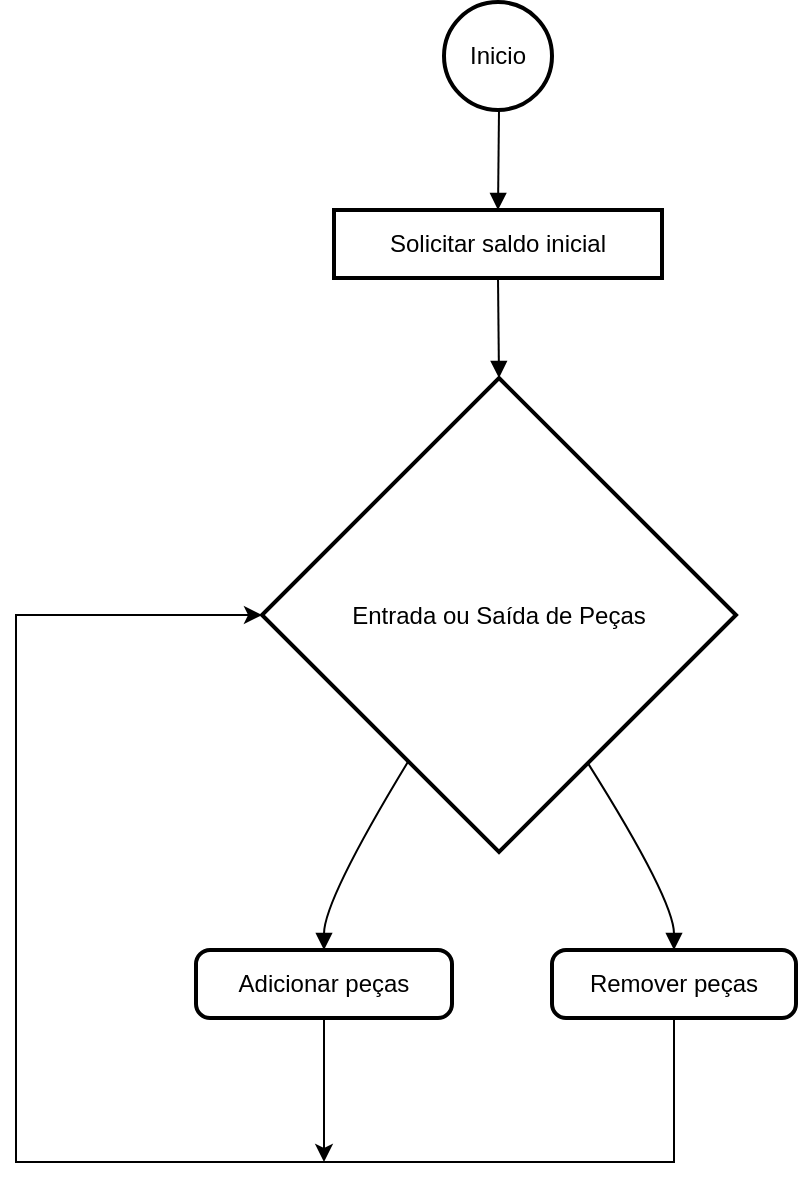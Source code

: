<mxfile version="24.7.13">
  <diagram name="Página-1" id="Egly_yEPUorno20qiAvP">
    <mxGraphModel dx="2514" dy="2089" grid="1" gridSize="10" guides="1" tooltips="1" connect="1" arrows="1" fold="1" page="1" pageScale="1" pageWidth="827" pageHeight="1169" math="0" shadow="0">
      <root>
        <mxCell id="0" />
        <mxCell id="1" parent="0" />
        <mxCell id="2" value="Inicio" style="ellipse;aspect=fixed;strokeWidth=2;whiteSpace=wrap;" parent="1" vertex="1">
          <mxGeometry x="124" width="54" height="54" as="geometry" />
        </mxCell>
        <mxCell id="3" value="Solicitar saldo inicial" style="whiteSpace=wrap;strokeWidth=2;" parent="1" vertex="1">
          <mxGeometry x="69" y="104" width="164" height="34" as="geometry" />
        </mxCell>
        <mxCell id="4" value="Entrada ou Saída de Peças" style="rhombus;strokeWidth=2;whiteSpace=wrap;" parent="1" vertex="1">
          <mxGeometry x="33" y="188" width="237" height="237" as="geometry" />
        </mxCell>
        <mxCell id="EYIBgovxKbfdw6k0oAJA-13" style="edgeStyle=orthogonalEdgeStyle;rounded=0;orthogonalLoop=1;jettySize=auto;html=1;" edge="1" parent="1" source="5">
          <mxGeometry relative="1" as="geometry">
            <mxPoint x="64" y="580" as="targetPoint" />
          </mxGeometry>
        </mxCell>
        <mxCell id="5" value="Adicionar peças" style="rounded=1;absoluteArcSize=1;arcSize=14;whiteSpace=wrap;strokeWidth=2;" parent="1" vertex="1">
          <mxGeometry y="474" width="128" height="34" as="geometry" />
        </mxCell>
        <mxCell id="EYIBgovxKbfdw6k0oAJA-12" style="edgeStyle=orthogonalEdgeStyle;rounded=0;orthogonalLoop=1;jettySize=auto;html=1;entryX=0;entryY=0.5;entryDx=0;entryDy=0;" edge="1" parent="1" source="6" target="4">
          <mxGeometry relative="1" as="geometry">
            <Array as="points">
              <mxPoint x="239" y="580" />
              <mxPoint x="-90" y="580" />
              <mxPoint x="-90" y="307" />
            </Array>
          </mxGeometry>
        </mxCell>
        <mxCell id="6" value="Remover peças" style="rounded=1;absoluteArcSize=1;arcSize=14;whiteSpace=wrap;strokeWidth=2;" parent="1" vertex="1">
          <mxGeometry x="178" y="474" width="122" height="34" as="geometry" />
        </mxCell>
        <mxCell id="7" value="" style="curved=1;startArrow=none;endArrow=block;exitX=0.51;exitY=1;entryX=0.5;entryY=0;" parent="1" source="2" target="3" edge="1">
          <mxGeometry relative="1" as="geometry">
            <Array as="points" />
          </mxGeometry>
        </mxCell>
        <mxCell id="8" value="" style="curved=1;startArrow=none;endArrow=block;exitX=0.5;exitY=1;entryX=0.5;entryY=0;" parent="1" source="3" target="4" edge="1">
          <mxGeometry relative="1" as="geometry">
            <Array as="points" />
          </mxGeometry>
        </mxCell>
        <mxCell id="9" value="" style="curved=1;startArrow=none;endArrow=block;exitX=0.19;exitY=1;entryX=0.5;entryY=0.01;" parent="1" source="4" target="5" edge="1">
          <mxGeometry relative="1" as="geometry">
            <Array as="points">
              <mxPoint x="64" y="449" />
            </Array>
          </mxGeometry>
        </mxCell>
        <mxCell id="10" value="" style="curved=1;startArrow=none;endArrow=block;exitX=0.8;exitY=1;entryX=0.5;entryY=0.01;" parent="1" source="4" target="6" edge="1">
          <mxGeometry relative="1" as="geometry">
            <Array as="points">
              <mxPoint x="239" y="449" />
            </Array>
          </mxGeometry>
        </mxCell>
      </root>
    </mxGraphModel>
  </diagram>
</mxfile>
